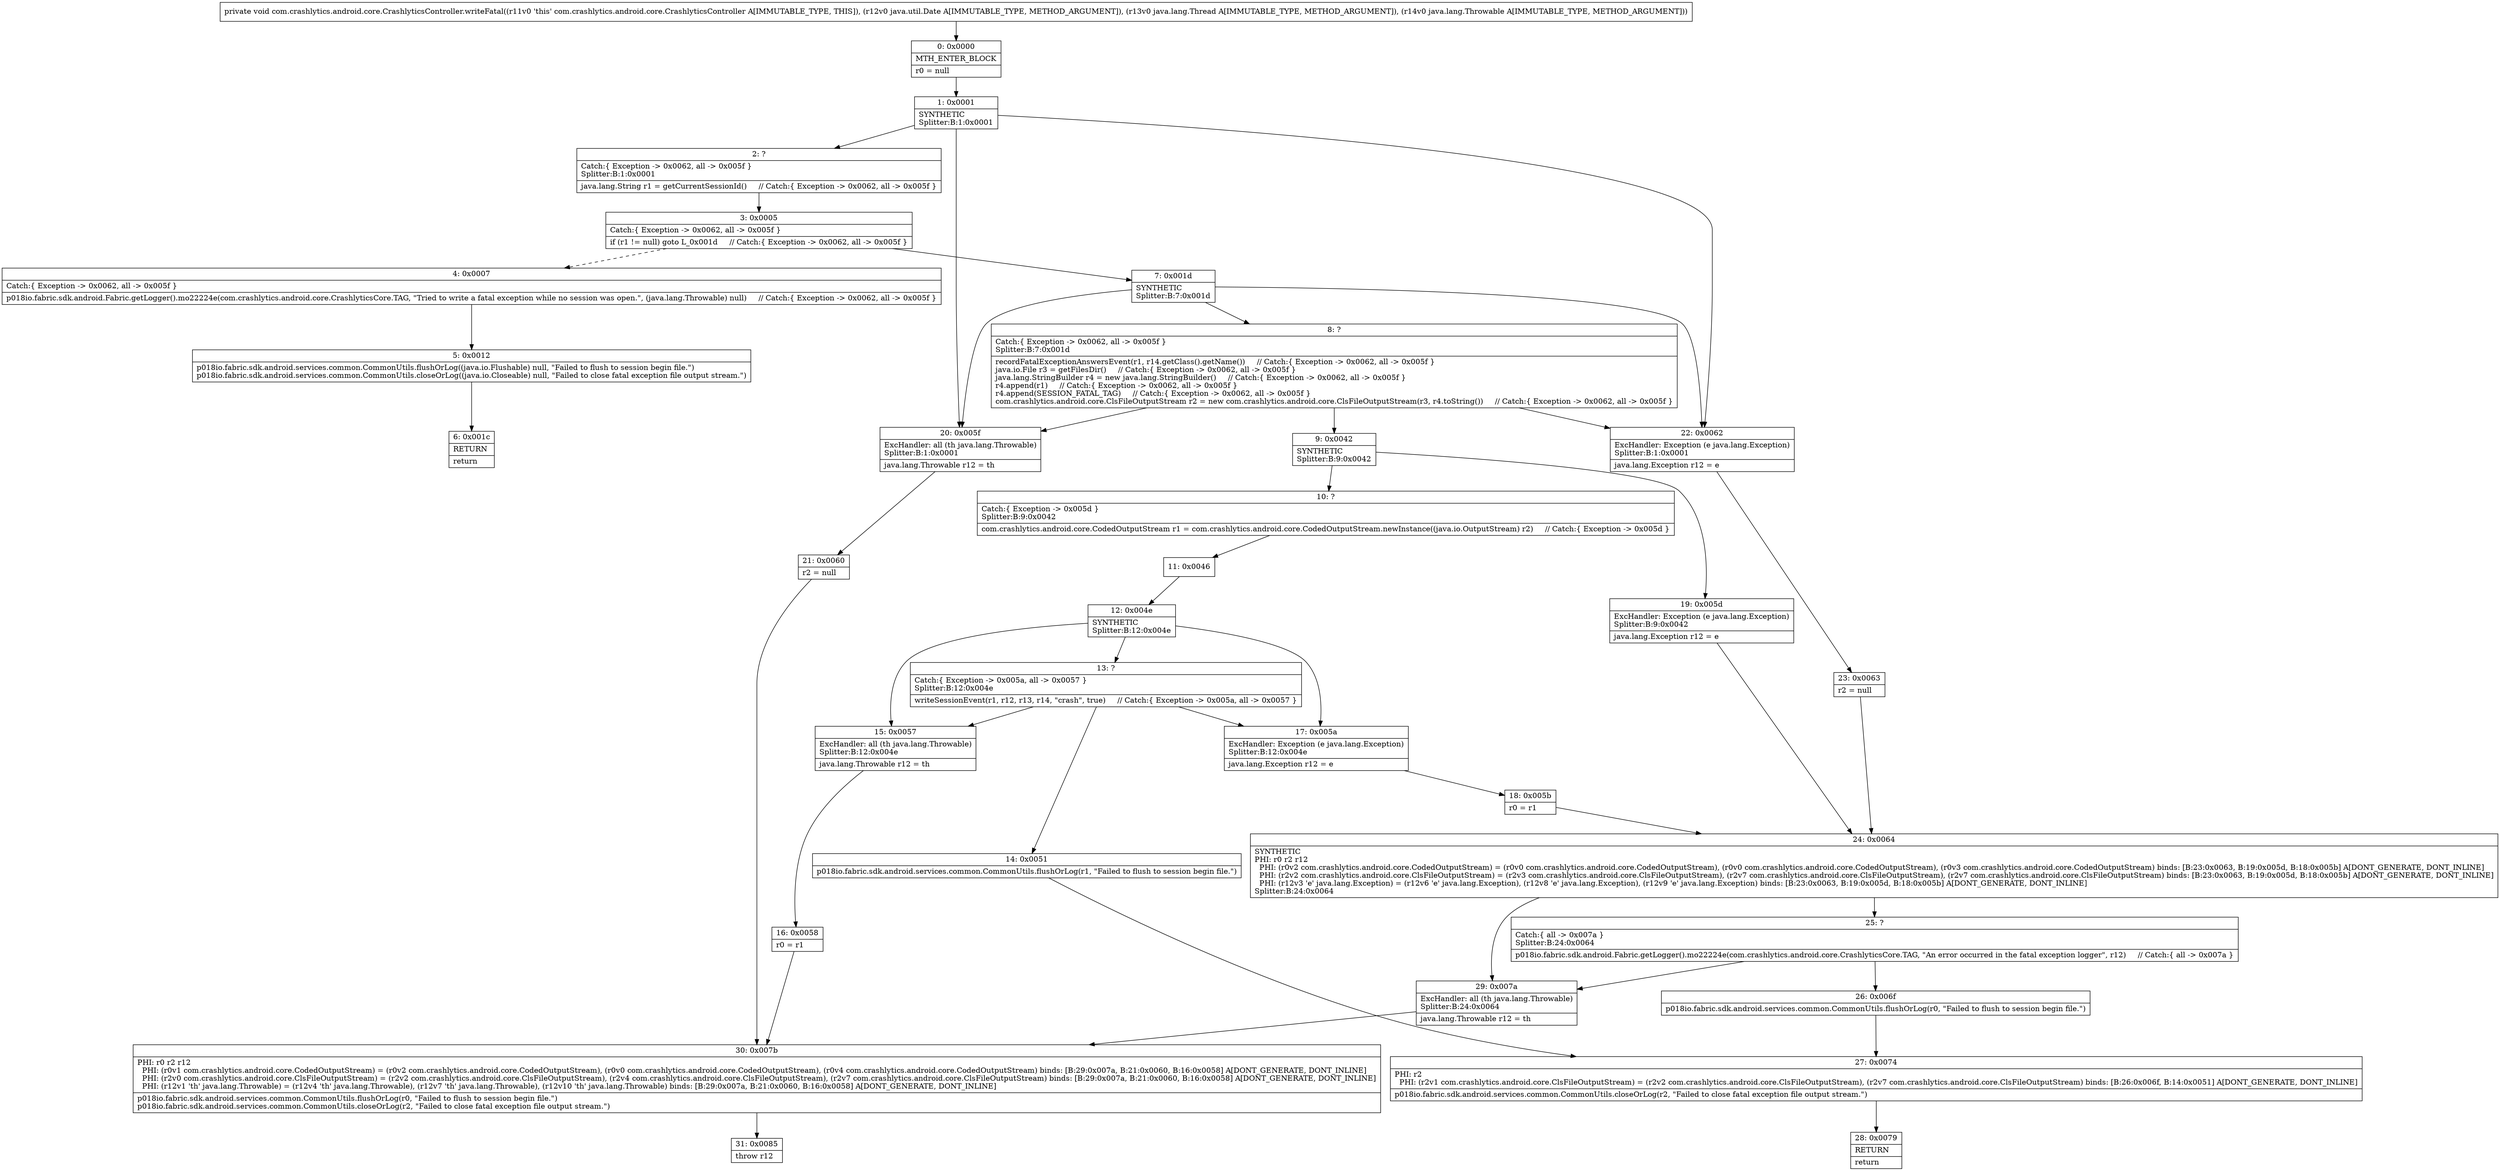 digraph "CFG forcom.crashlytics.android.core.CrashlyticsController.writeFatal(Ljava\/util\/Date;Ljava\/lang\/Thread;Ljava\/lang\/Throwable;)V" {
Node_0 [shape=record,label="{0\:\ 0x0000|MTH_ENTER_BLOCK\l|r0 = null\l}"];
Node_1 [shape=record,label="{1\:\ 0x0001|SYNTHETIC\lSplitter:B:1:0x0001\l}"];
Node_2 [shape=record,label="{2\:\ ?|Catch:\{ Exception \-\> 0x0062, all \-\> 0x005f \}\lSplitter:B:1:0x0001\l|java.lang.String r1 = getCurrentSessionId()     \/\/ Catch:\{ Exception \-\> 0x0062, all \-\> 0x005f \}\l}"];
Node_3 [shape=record,label="{3\:\ 0x0005|Catch:\{ Exception \-\> 0x0062, all \-\> 0x005f \}\l|if (r1 != null) goto L_0x001d     \/\/ Catch:\{ Exception \-\> 0x0062, all \-\> 0x005f \}\l}"];
Node_4 [shape=record,label="{4\:\ 0x0007|Catch:\{ Exception \-\> 0x0062, all \-\> 0x005f \}\l|p018io.fabric.sdk.android.Fabric.getLogger().mo22224e(com.crashlytics.android.core.CrashlyticsCore.TAG, \"Tried to write a fatal exception while no session was open.\", (java.lang.Throwable) null)     \/\/ Catch:\{ Exception \-\> 0x0062, all \-\> 0x005f \}\l}"];
Node_5 [shape=record,label="{5\:\ 0x0012|p018io.fabric.sdk.android.services.common.CommonUtils.flushOrLog((java.io.Flushable) null, \"Failed to flush to session begin file.\")\lp018io.fabric.sdk.android.services.common.CommonUtils.closeOrLog((java.io.Closeable) null, \"Failed to close fatal exception file output stream.\")\l}"];
Node_6 [shape=record,label="{6\:\ 0x001c|RETURN\l|return\l}"];
Node_7 [shape=record,label="{7\:\ 0x001d|SYNTHETIC\lSplitter:B:7:0x001d\l}"];
Node_8 [shape=record,label="{8\:\ ?|Catch:\{ Exception \-\> 0x0062, all \-\> 0x005f \}\lSplitter:B:7:0x001d\l|recordFatalExceptionAnswersEvent(r1, r14.getClass().getName())     \/\/ Catch:\{ Exception \-\> 0x0062, all \-\> 0x005f \}\ljava.io.File r3 = getFilesDir()     \/\/ Catch:\{ Exception \-\> 0x0062, all \-\> 0x005f \}\ljava.lang.StringBuilder r4 = new java.lang.StringBuilder()     \/\/ Catch:\{ Exception \-\> 0x0062, all \-\> 0x005f \}\lr4.append(r1)     \/\/ Catch:\{ Exception \-\> 0x0062, all \-\> 0x005f \}\lr4.append(SESSION_FATAL_TAG)     \/\/ Catch:\{ Exception \-\> 0x0062, all \-\> 0x005f \}\lcom.crashlytics.android.core.ClsFileOutputStream r2 = new com.crashlytics.android.core.ClsFileOutputStream(r3, r4.toString())     \/\/ Catch:\{ Exception \-\> 0x0062, all \-\> 0x005f \}\l}"];
Node_9 [shape=record,label="{9\:\ 0x0042|SYNTHETIC\lSplitter:B:9:0x0042\l}"];
Node_10 [shape=record,label="{10\:\ ?|Catch:\{ Exception \-\> 0x005d \}\lSplitter:B:9:0x0042\l|com.crashlytics.android.core.CodedOutputStream r1 = com.crashlytics.android.core.CodedOutputStream.newInstance((java.io.OutputStream) r2)     \/\/ Catch:\{ Exception \-\> 0x005d \}\l}"];
Node_11 [shape=record,label="{11\:\ 0x0046}"];
Node_12 [shape=record,label="{12\:\ 0x004e|SYNTHETIC\lSplitter:B:12:0x004e\l}"];
Node_13 [shape=record,label="{13\:\ ?|Catch:\{ Exception \-\> 0x005a, all \-\> 0x0057 \}\lSplitter:B:12:0x004e\l|writeSessionEvent(r1, r12, r13, r14, \"crash\", true)     \/\/ Catch:\{ Exception \-\> 0x005a, all \-\> 0x0057 \}\l}"];
Node_14 [shape=record,label="{14\:\ 0x0051|p018io.fabric.sdk.android.services.common.CommonUtils.flushOrLog(r1, \"Failed to flush to session begin file.\")\l}"];
Node_15 [shape=record,label="{15\:\ 0x0057|ExcHandler: all (th java.lang.Throwable)\lSplitter:B:12:0x004e\l|java.lang.Throwable r12 = th\l}"];
Node_16 [shape=record,label="{16\:\ 0x0058|r0 = r1\l}"];
Node_17 [shape=record,label="{17\:\ 0x005a|ExcHandler: Exception (e java.lang.Exception)\lSplitter:B:12:0x004e\l|java.lang.Exception r12 = e\l}"];
Node_18 [shape=record,label="{18\:\ 0x005b|r0 = r1\l}"];
Node_19 [shape=record,label="{19\:\ 0x005d|ExcHandler: Exception (e java.lang.Exception)\lSplitter:B:9:0x0042\l|java.lang.Exception r12 = e\l}"];
Node_20 [shape=record,label="{20\:\ 0x005f|ExcHandler: all (th java.lang.Throwable)\lSplitter:B:1:0x0001\l|java.lang.Throwable r12 = th\l}"];
Node_21 [shape=record,label="{21\:\ 0x0060|r2 = null\l}"];
Node_22 [shape=record,label="{22\:\ 0x0062|ExcHandler: Exception (e java.lang.Exception)\lSplitter:B:1:0x0001\l|java.lang.Exception r12 = e\l}"];
Node_23 [shape=record,label="{23\:\ 0x0063|r2 = null\l}"];
Node_24 [shape=record,label="{24\:\ 0x0064|SYNTHETIC\lPHI: r0 r2 r12 \l  PHI: (r0v2 com.crashlytics.android.core.CodedOutputStream) = (r0v0 com.crashlytics.android.core.CodedOutputStream), (r0v0 com.crashlytics.android.core.CodedOutputStream), (r0v3 com.crashlytics.android.core.CodedOutputStream) binds: [B:23:0x0063, B:19:0x005d, B:18:0x005b] A[DONT_GENERATE, DONT_INLINE]\l  PHI: (r2v2 com.crashlytics.android.core.ClsFileOutputStream) = (r2v3 com.crashlytics.android.core.ClsFileOutputStream), (r2v7 com.crashlytics.android.core.ClsFileOutputStream), (r2v7 com.crashlytics.android.core.ClsFileOutputStream) binds: [B:23:0x0063, B:19:0x005d, B:18:0x005b] A[DONT_GENERATE, DONT_INLINE]\l  PHI: (r12v3 'e' java.lang.Exception) = (r12v6 'e' java.lang.Exception), (r12v8 'e' java.lang.Exception), (r12v9 'e' java.lang.Exception) binds: [B:23:0x0063, B:19:0x005d, B:18:0x005b] A[DONT_GENERATE, DONT_INLINE]\lSplitter:B:24:0x0064\l}"];
Node_25 [shape=record,label="{25\:\ ?|Catch:\{ all \-\> 0x007a \}\lSplitter:B:24:0x0064\l|p018io.fabric.sdk.android.Fabric.getLogger().mo22224e(com.crashlytics.android.core.CrashlyticsCore.TAG, \"An error occurred in the fatal exception logger\", r12)     \/\/ Catch:\{ all \-\> 0x007a \}\l}"];
Node_26 [shape=record,label="{26\:\ 0x006f|p018io.fabric.sdk.android.services.common.CommonUtils.flushOrLog(r0, \"Failed to flush to session begin file.\")\l}"];
Node_27 [shape=record,label="{27\:\ 0x0074|PHI: r2 \l  PHI: (r2v1 com.crashlytics.android.core.ClsFileOutputStream) = (r2v2 com.crashlytics.android.core.ClsFileOutputStream), (r2v7 com.crashlytics.android.core.ClsFileOutputStream) binds: [B:26:0x006f, B:14:0x0051] A[DONT_GENERATE, DONT_INLINE]\l|p018io.fabric.sdk.android.services.common.CommonUtils.closeOrLog(r2, \"Failed to close fatal exception file output stream.\")\l}"];
Node_28 [shape=record,label="{28\:\ 0x0079|RETURN\l|return\l}"];
Node_29 [shape=record,label="{29\:\ 0x007a|ExcHandler: all (th java.lang.Throwable)\lSplitter:B:24:0x0064\l|java.lang.Throwable r12 = th\l}"];
Node_30 [shape=record,label="{30\:\ 0x007b|PHI: r0 r2 r12 \l  PHI: (r0v1 com.crashlytics.android.core.CodedOutputStream) = (r0v2 com.crashlytics.android.core.CodedOutputStream), (r0v0 com.crashlytics.android.core.CodedOutputStream), (r0v4 com.crashlytics.android.core.CodedOutputStream) binds: [B:29:0x007a, B:21:0x0060, B:16:0x0058] A[DONT_GENERATE, DONT_INLINE]\l  PHI: (r2v0 com.crashlytics.android.core.ClsFileOutputStream) = (r2v2 com.crashlytics.android.core.ClsFileOutputStream), (r2v4 com.crashlytics.android.core.ClsFileOutputStream), (r2v7 com.crashlytics.android.core.ClsFileOutputStream) binds: [B:29:0x007a, B:21:0x0060, B:16:0x0058] A[DONT_GENERATE, DONT_INLINE]\l  PHI: (r12v1 'th' java.lang.Throwable) = (r12v4 'th' java.lang.Throwable), (r12v7 'th' java.lang.Throwable), (r12v10 'th' java.lang.Throwable) binds: [B:29:0x007a, B:21:0x0060, B:16:0x0058] A[DONT_GENERATE, DONT_INLINE]\l|p018io.fabric.sdk.android.services.common.CommonUtils.flushOrLog(r0, \"Failed to flush to session begin file.\")\lp018io.fabric.sdk.android.services.common.CommonUtils.closeOrLog(r2, \"Failed to close fatal exception file output stream.\")\l}"];
Node_31 [shape=record,label="{31\:\ 0x0085|throw r12\l}"];
MethodNode[shape=record,label="{private void com.crashlytics.android.core.CrashlyticsController.writeFatal((r11v0 'this' com.crashlytics.android.core.CrashlyticsController A[IMMUTABLE_TYPE, THIS]), (r12v0 java.util.Date A[IMMUTABLE_TYPE, METHOD_ARGUMENT]), (r13v0 java.lang.Thread A[IMMUTABLE_TYPE, METHOD_ARGUMENT]), (r14v0 java.lang.Throwable A[IMMUTABLE_TYPE, METHOD_ARGUMENT])) }"];
MethodNode -> Node_0;
Node_0 -> Node_1;
Node_1 -> Node_2;
Node_1 -> Node_22;
Node_1 -> Node_20;
Node_2 -> Node_3;
Node_3 -> Node_4[style=dashed];
Node_3 -> Node_7;
Node_4 -> Node_5;
Node_5 -> Node_6;
Node_7 -> Node_8;
Node_7 -> Node_22;
Node_7 -> Node_20;
Node_8 -> Node_9;
Node_8 -> Node_22;
Node_8 -> Node_20;
Node_9 -> Node_10;
Node_9 -> Node_19;
Node_10 -> Node_11;
Node_11 -> Node_12;
Node_12 -> Node_13;
Node_12 -> Node_17;
Node_12 -> Node_15;
Node_13 -> Node_14;
Node_13 -> Node_17;
Node_13 -> Node_15;
Node_14 -> Node_27;
Node_15 -> Node_16;
Node_16 -> Node_30;
Node_17 -> Node_18;
Node_18 -> Node_24;
Node_19 -> Node_24;
Node_20 -> Node_21;
Node_21 -> Node_30;
Node_22 -> Node_23;
Node_23 -> Node_24;
Node_24 -> Node_25;
Node_24 -> Node_29;
Node_25 -> Node_26;
Node_25 -> Node_29;
Node_26 -> Node_27;
Node_27 -> Node_28;
Node_29 -> Node_30;
Node_30 -> Node_31;
}


